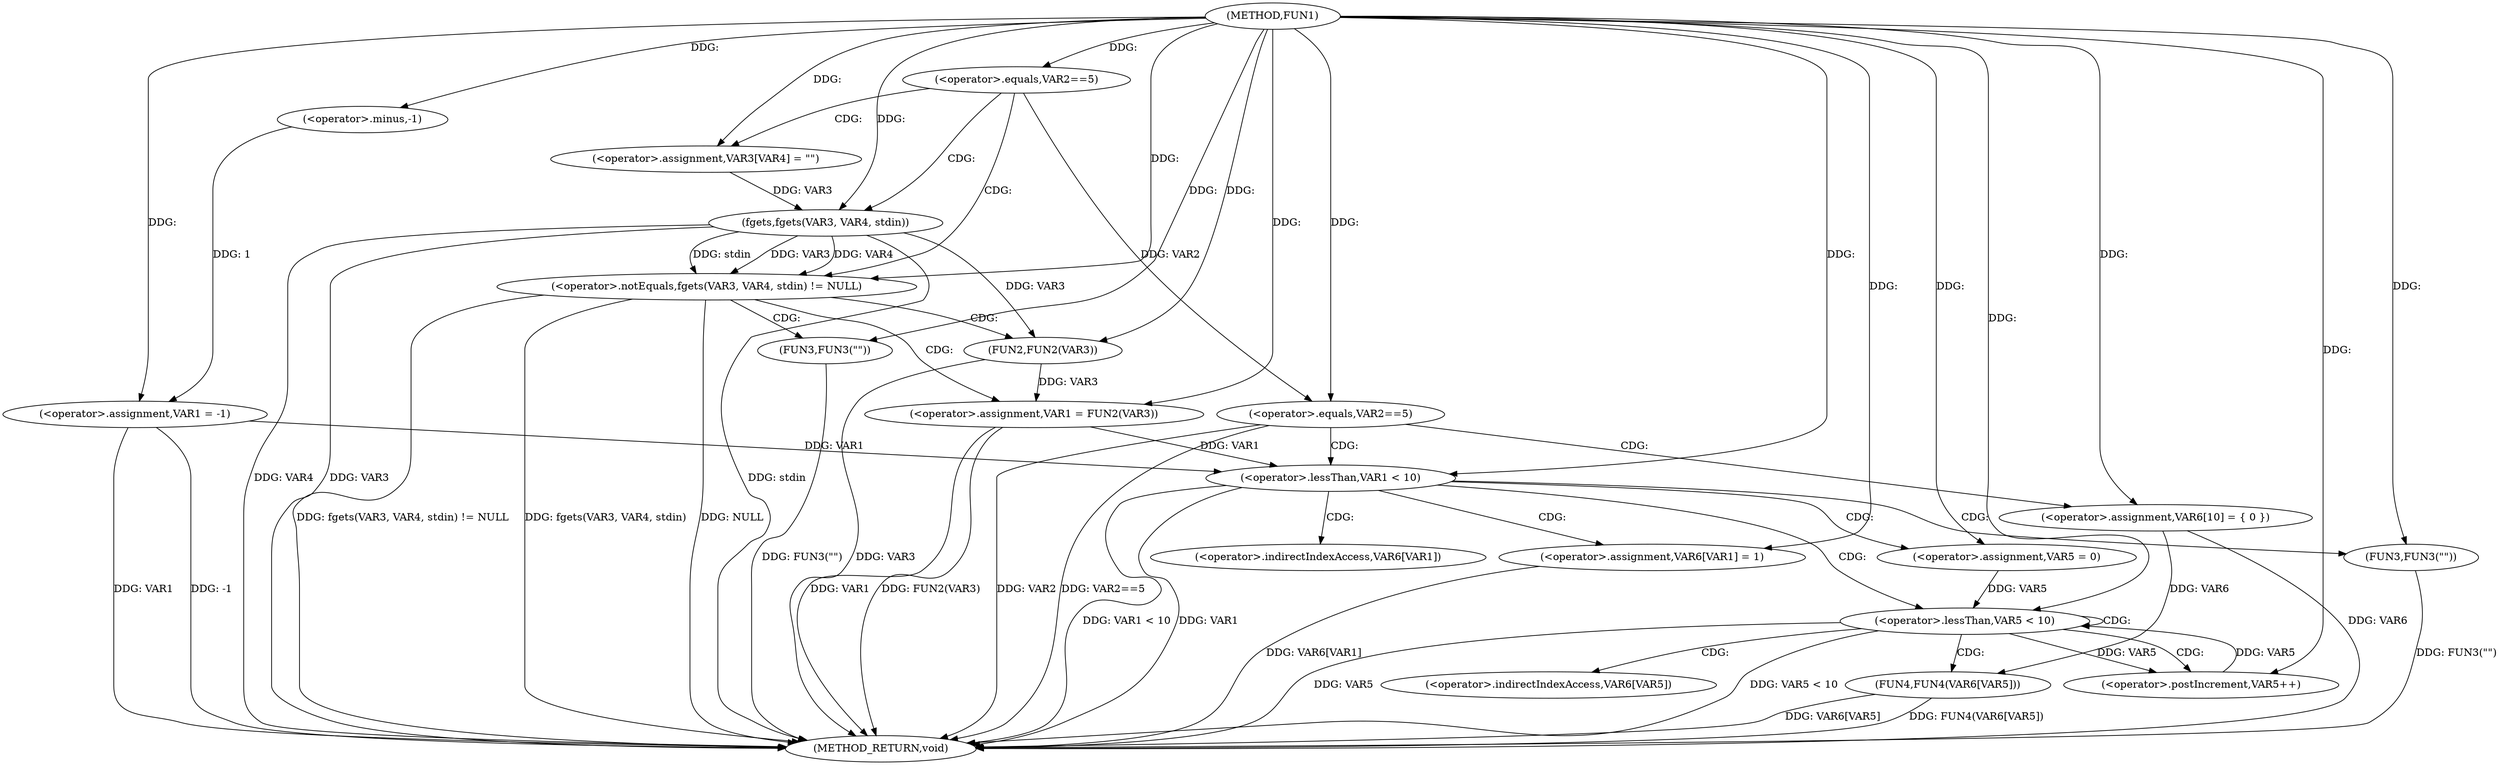 digraph FUN1 {  
"1000100" [label = "(METHOD,FUN1)" ]
"1000171" [label = "(METHOD_RETURN,void)" ]
"1000103" [label = "(<operator>.assignment,VAR1 = -1)" ]
"1000105" [label = "(<operator>.minus,-1)" ]
"1000108" [label = "(<operator>.equals,VAR2==5)" ]
"1000114" [label = "(<operator>.assignment,VAR3[VAR4] = \"\")" ]
"1000118" [label = "(<operator>.notEquals,fgets(VAR3, VAR4, stdin) != NULL)" ]
"1000119" [label = "(fgets,fgets(VAR3, VAR4, stdin))" ]
"1000125" [label = "(<operator>.assignment,VAR1 = FUN2(VAR3))" ]
"1000127" [label = "(FUN2,FUN2(VAR3))" ]
"1000131" [label = "(FUN3,FUN3(\"\"))" ]
"1000134" [label = "(<operator>.equals,VAR2==5)" ]
"1000141" [label = "(<operator>.assignment,VAR6[10] = { 0 })" ]
"1000144" [label = "(<operator>.lessThan,VAR1 < 10)" ]
"1000148" [label = "(<operator>.assignment,VAR6[VAR1] = 1)" ]
"1000154" [label = "(<operator>.assignment,VAR5 = 0)" ]
"1000157" [label = "(<operator>.lessThan,VAR5 < 10)" ]
"1000160" [label = "(<operator>.postIncrement,VAR5++)" ]
"1000163" [label = "(FUN4,FUN4(VAR6[VAR5]))" ]
"1000169" [label = "(FUN3,FUN3(\"\"))" ]
"1000149" [label = "(<operator>.indirectIndexAccess,VAR6[VAR1])" ]
"1000164" [label = "(<operator>.indirectIndexAccess,VAR6[VAR5])" ]
  "1000141" -> "1000171"  [ label = "DDG: VAR6"] 
  "1000169" -> "1000171"  [ label = "DDG: FUN3(\"\")"] 
  "1000157" -> "1000171"  [ label = "DDG: VAR5 < 10"] 
  "1000103" -> "1000171"  [ label = "DDG: VAR1"] 
  "1000103" -> "1000171"  [ label = "DDG: -1"] 
  "1000119" -> "1000171"  [ label = "DDG: VAR4"] 
  "1000125" -> "1000171"  [ label = "DDG: FUN2(VAR3)"] 
  "1000118" -> "1000171"  [ label = "DDG: fgets(VAR3, VAR4, stdin) != NULL"] 
  "1000127" -> "1000171"  [ label = "DDG: VAR3"] 
  "1000118" -> "1000171"  [ label = "DDG: fgets(VAR3, VAR4, stdin)"] 
  "1000163" -> "1000171"  [ label = "DDG: FUN4(VAR6[VAR5])"] 
  "1000131" -> "1000171"  [ label = "DDG: FUN3(\"\")"] 
  "1000163" -> "1000171"  [ label = "DDG: VAR6[VAR5]"] 
  "1000125" -> "1000171"  [ label = "DDG: VAR1"] 
  "1000118" -> "1000171"  [ label = "DDG: NULL"] 
  "1000144" -> "1000171"  [ label = "DDG: VAR1 < 10"] 
  "1000134" -> "1000171"  [ label = "DDG: VAR2==5"] 
  "1000157" -> "1000171"  [ label = "DDG: VAR5"] 
  "1000148" -> "1000171"  [ label = "DDG: VAR6[VAR1]"] 
  "1000134" -> "1000171"  [ label = "DDG: VAR2"] 
  "1000119" -> "1000171"  [ label = "DDG: VAR3"] 
  "1000119" -> "1000171"  [ label = "DDG: stdin"] 
  "1000144" -> "1000171"  [ label = "DDG: VAR1"] 
  "1000105" -> "1000103"  [ label = "DDG: 1"] 
  "1000100" -> "1000103"  [ label = "DDG: "] 
  "1000100" -> "1000105"  [ label = "DDG: "] 
  "1000100" -> "1000108"  [ label = "DDG: "] 
  "1000100" -> "1000114"  [ label = "DDG: "] 
  "1000119" -> "1000118"  [ label = "DDG: VAR3"] 
  "1000119" -> "1000118"  [ label = "DDG: VAR4"] 
  "1000119" -> "1000118"  [ label = "DDG: stdin"] 
  "1000114" -> "1000119"  [ label = "DDG: VAR3"] 
  "1000100" -> "1000119"  [ label = "DDG: "] 
  "1000100" -> "1000118"  [ label = "DDG: "] 
  "1000127" -> "1000125"  [ label = "DDG: VAR3"] 
  "1000100" -> "1000125"  [ label = "DDG: "] 
  "1000119" -> "1000127"  [ label = "DDG: VAR3"] 
  "1000100" -> "1000127"  [ label = "DDG: "] 
  "1000100" -> "1000131"  [ label = "DDG: "] 
  "1000108" -> "1000134"  [ label = "DDG: VAR2"] 
  "1000100" -> "1000134"  [ label = "DDG: "] 
  "1000100" -> "1000141"  [ label = "DDG: "] 
  "1000125" -> "1000144"  [ label = "DDG: VAR1"] 
  "1000103" -> "1000144"  [ label = "DDG: VAR1"] 
  "1000100" -> "1000144"  [ label = "DDG: "] 
  "1000100" -> "1000148"  [ label = "DDG: "] 
  "1000100" -> "1000154"  [ label = "DDG: "] 
  "1000154" -> "1000157"  [ label = "DDG: VAR5"] 
  "1000160" -> "1000157"  [ label = "DDG: VAR5"] 
  "1000100" -> "1000157"  [ label = "DDG: "] 
  "1000157" -> "1000160"  [ label = "DDG: VAR5"] 
  "1000100" -> "1000160"  [ label = "DDG: "] 
  "1000141" -> "1000163"  [ label = "DDG: VAR6"] 
  "1000100" -> "1000169"  [ label = "DDG: "] 
  "1000108" -> "1000119"  [ label = "CDG: "] 
  "1000108" -> "1000114"  [ label = "CDG: "] 
  "1000108" -> "1000118"  [ label = "CDG: "] 
  "1000118" -> "1000125"  [ label = "CDG: "] 
  "1000118" -> "1000131"  [ label = "CDG: "] 
  "1000118" -> "1000127"  [ label = "CDG: "] 
  "1000134" -> "1000141"  [ label = "CDG: "] 
  "1000134" -> "1000144"  [ label = "CDG: "] 
  "1000144" -> "1000154"  [ label = "CDG: "] 
  "1000144" -> "1000148"  [ label = "CDG: "] 
  "1000144" -> "1000157"  [ label = "CDG: "] 
  "1000144" -> "1000149"  [ label = "CDG: "] 
  "1000144" -> "1000169"  [ label = "CDG: "] 
  "1000157" -> "1000163"  [ label = "CDG: "] 
  "1000157" -> "1000164"  [ label = "CDG: "] 
  "1000157" -> "1000160"  [ label = "CDG: "] 
  "1000157" -> "1000157"  [ label = "CDG: "] 
}
